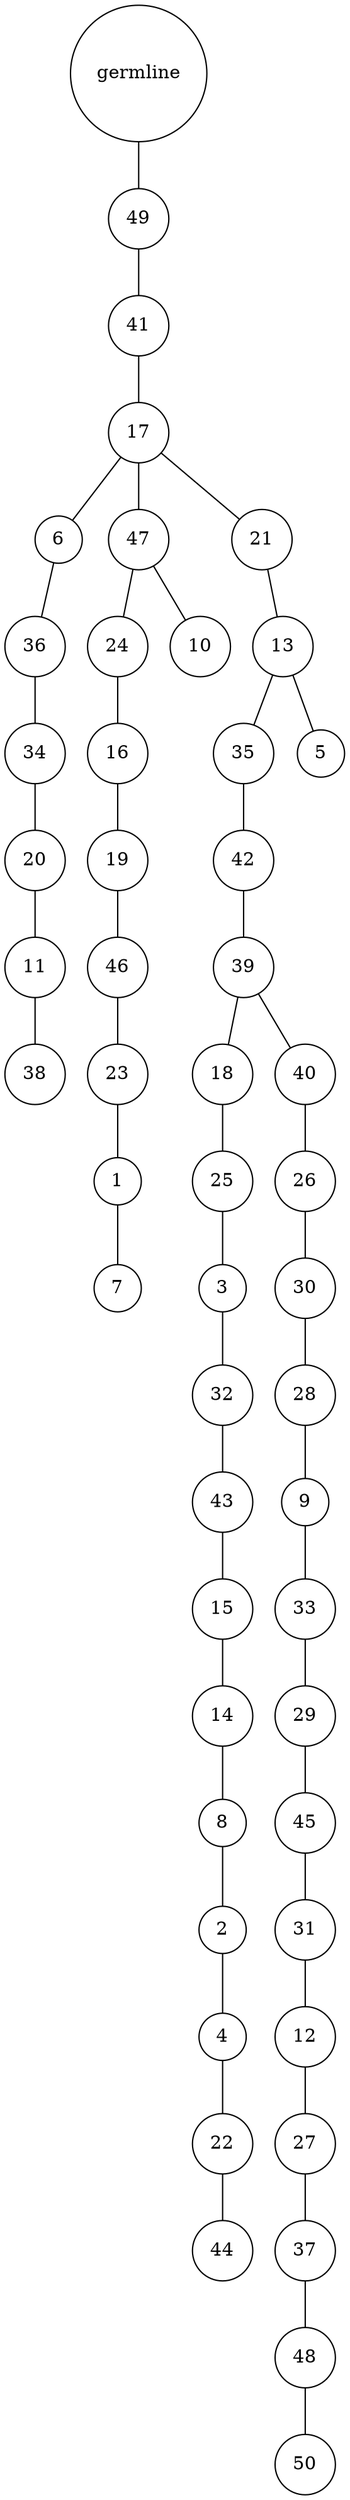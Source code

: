 graph {
	rankdir=UD;
	splines=line;
	node [shape=circle]
	"0x7f8a521fbb80" [label="germline"];
	"0x7f8a521fbbb0" [label="49"];
	"0x7f8a521fbb80" -- "0x7f8a521fbbb0" ;
	"0x7f8a521fbbe0" [label="41"];
	"0x7f8a521fbbb0" -- "0x7f8a521fbbe0" ;
	"0x7f8a521fbc10" [label="17"];
	"0x7f8a521fbbe0" -- "0x7f8a521fbc10" ;
	"0x7f8a521fbc40" [label="6"];
	"0x7f8a521fbc10" -- "0x7f8a521fbc40" ;
	"0x7f8a521fbc70" [label="36"];
	"0x7f8a521fbc40" -- "0x7f8a521fbc70" ;
	"0x7f8a521fbca0" [label="34"];
	"0x7f8a521fbc70" -- "0x7f8a521fbca0" ;
	"0x7f8a521fbcd0" [label="20"];
	"0x7f8a521fbca0" -- "0x7f8a521fbcd0" ;
	"0x7f8a521fbd00" [label="11"];
	"0x7f8a521fbcd0" -- "0x7f8a521fbd00" ;
	"0x7f8a521fbd30" [label="38"];
	"0x7f8a521fbd00" -- "0x7f8a521fbd30" ;
	"0x7f8a521fbd60" [label="47"];
	"0x7f8a521fbc10" -- "0x7f8a521fbd60" ;
	"0x7f8a521fbd90" [label="24"];
	"0x7f8a521fbd60" -- "0x7f8a521fbd90" ;
	"0x7f8a521fbdc0" [label="16"];
	"0x7f8a521fbd90" -- "0x7f8a521fbdc0" ;
	"0x7f8a521fbdf0" [label="19"];
	"0x7f8a521fbdc0" -- "0x7f8a521fbdf0" ;
	"0x7f8a521fbe20" [label="46"];
	"0x7f8a521fbdf0" -- "0x7f8a521fbe20" ;
	"0x7f8a521fbe50" [label="23"];
	"0x7f8a521fbe20" -- "0x7f8a521fbe50" ;
	"0x7f8a521fbe80" [label="1"];
	"0x7f8a521fbe50" -- "0x7f8a521fbe80" ;
	"0x7f8a521fbeb0" [label="7"];
	"0x7f8a521fbe80" -- "0x7f8a521fbeb0" ;
	"0x7f8a521fbee0" [label="10"];
	"0x7f8a521fbd60" -- "0x7f8a521fbee0" ;
	"0x7f8a521fbf10" [label="21"];
	"0x7f8a521fbc10" -- "0x7f8a521fbf10" ;
	"0x7f8a521fbf40" [label="13"];
	"0x7f8a521fbf10" -- "0x7f8a521fbf40" ;
	"0x7f8a521fbf70" [label="35"];
	"0x7f8a521fbf40" -- "0x7f8a521fbf70" ;
	"0x7f8a521fbfa0" [label="42"];
	"0x7f8a521fbf70" -- "0x7f8a521fbfa0" ;
	"0x7f8a521fbfd0" [label="39"];
	"0x7f8a521fbfa0" -- "0x7f8a521fbfd0" ;
	"0x7f8a52209040" [label="18"];
	"0x7f8a521fbfd0" -- "0x7f8a52209040" ;
	"0x7f8a52209070" [label="25"];
	"0x7f8a52209040" -- "0x7f8a52209070" ;
	"0x7f8a522090a0" [label="3"];
	"0x7f8a52209070" -- "0x7f8a522090a0" ;
	"0x7f8a522090d0" [label="32"];
	"0x7f8a522090a0" -- "0x7f8a522090d0" ;
	"0x7f8a52209100" [label="43"];
	"0x7f8a522090d0" -- "0x7f8a52209100" ;
	"0x7f8a52209130" [label="15"];
	"0x7f8a52209100" -- "0x7f8a52209130" ;
	"0x7f8a52209160" [label="14"];
	"0x7f8a52209130" -- "0x7f8a52209160" ;
	"0x7f8a52209190" [label="8"];
	"0x7f8a52209160" -- "0x7f8a52209190" ;
	"0x7f8a522091c0" [label="2"];
	"0x7f8a52209190" -- "0x7f8a522091c0" ;
	"0x7f8a522091f0" [label="4"];
	"0x7f8a522091c0" -- "0x7f8a522091f0" ;
	"0x7f8a52209220" [label="22"];
	"0x7f8a522091f0" -- "0x7f8a52209220" ;
	"0x7f8a52209250" [label="44"];
	"0x7f8a52209220" -- "0x7f8a52209250" ;
	"0x7f8a52209280" [label="40"];
	"0x7f8a521fbfd0" -- "0x7f8a52209280" ;
	"0x7f8a522092b0" [label="26"];
	"0x7f8a52209280" -- "0x7f8a522092b0" ;
	"0x7f8a522092e0" [label="30"];
	"0x7f8a522092b0" -- "0x7f8a522092e0" ;
	"0x7f8a52209310" [label="28"];
	"0x7f8a522092e0" -- "0x7f8a52209310" ;
	"0x7f8a52209340" [label="9"];
	"0x7f8a52209310" -- "0x7f8a52209340" ;
	"0x7f8a52209370" [label="33"];
	"0x7f8a52209340" -- "0x7f8a52209370" ;
	"0x7f8a522093a0" [label="29"];
	"0x7f8a52209370" -- "0x7f8a522093a0" ;
	"0x7f8a522093d0" [label="45"];
	"0x7f8a522093a0" -- "0x7f8a522093d0" ;
	"0x7f8a52209400" [label="31"];
	"0x7f8a522093d0" -- "0x7f8a52209400" ;
	"0x7f8a52209430" [label="12"];
	"0x7f8a52209400" -- "0x7f8a52209430" ;
	"0x7f8a52209460" [label="27"];
	"0x7f8a52209430" -- "0x7f8a52209460" ;
	"0x7f8a52209490" [label="37"];
	"0x7f8a52209460" -- "0x7f8a52209490" ;
	"0x7f8a522094c0" [label="48"];
	"0x7f8a52209490" -- "0x7f8a522094c0" ;
	"0x7f8a522094f0" [label="50"];
	"0x7f8a522094c0" -- "0x7f8a522094f0" ;
	"0x7f8a52209520" [label="5"];
	"0x7f8a521fbf40" -- "0x7f8a52209520" ;
}

